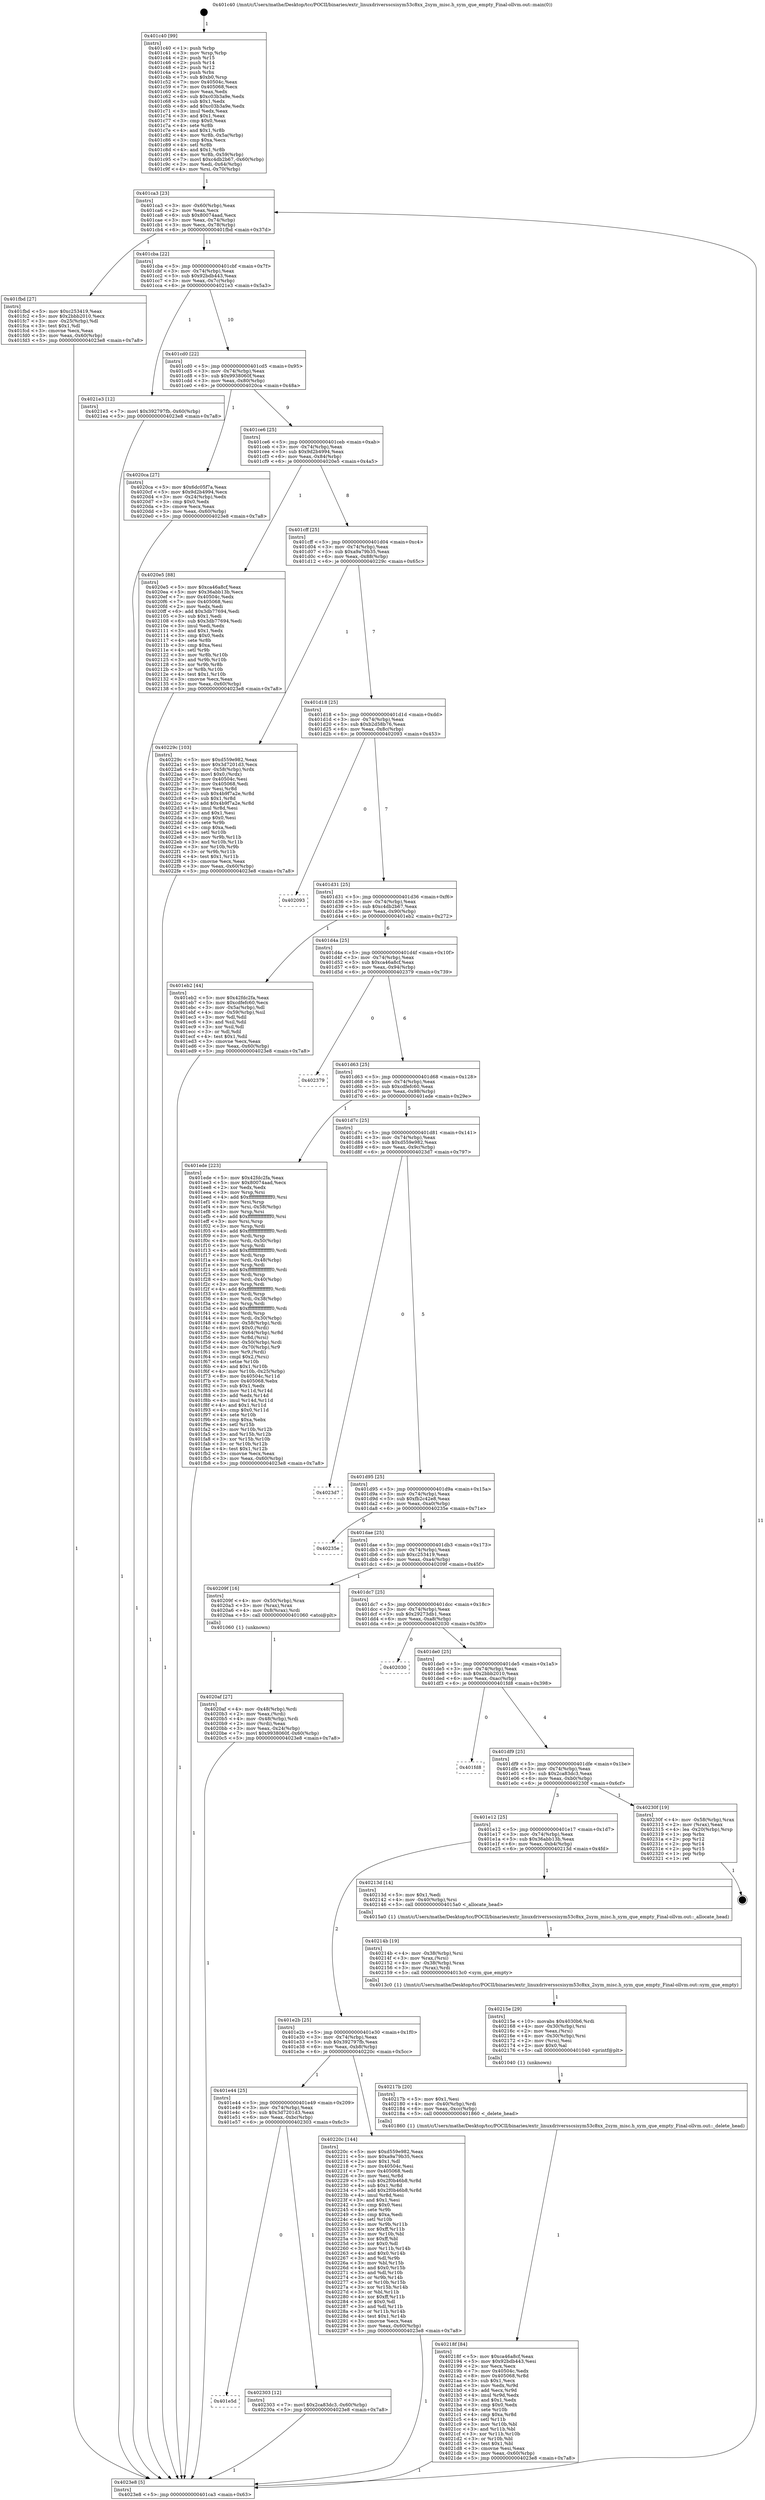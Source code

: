 digraph "0x401c40" {
  label = "0x401c40 (/mnt/c/Users/mathe/Desktop/tcc/POCII/binaries/extr_linuxdriversscsisym53c8xx_2sym_misc.h_sym_que_empty_Final-ollvm.out::main(0))"
  labelloc = "t"
  node[shape=record]

  Entry [label="",width=0.3,height=0.3,shape=circle,fillcolor=black,style=filled]
  "0x401ca3" [label="{
     0x401ca3 [23]\l
     | [instrs]\l
     &nbsp;&nbsp;0x401ca3 \<+3\>: mov -0x60(%rbp),%eax\l
     &nbsp;&nbsp;0x401ca6 \<+2\>: mov %eax,%ecx\l
     &nbsp;&nbsp;0x401ca8 \<+6\>: sub $0x80074aad,%ecx\l
     &nbsp;&nbsp;0x401cae \<+3\>: mov %eax,-0x74(%rbp)\l
     &nbsp;&nbsp;0x401cb1 \<+3\>: mov %ecx,-0x78(%rbp)\l
     &nbsp;&nbsp;0x401cb4 \<+6\>: je 0000000000401fbd \<main+0x37d\>\l
  }"]
  "0x401fbd" [label="{
     0x401fbd [27]\l
     | [instrs]\l
     &nbsp;&nbsp;0x401fbd \<+5\>: mov $0xc253419,%eax\l
     &nbsp;&nbsp;0x401fc2 \<+5\>: mov $0x2bbb2010,%ecx\l
     &nbsp;&nbsp;0x401fc7 \<+3\>: mov -0x25(%rbp),%dl\l
     &nbsp;&nbsp;0x401fca \<+3\>: test $0x1,%dl\l
     &nbsp;&nbsp;0x401fcd \<+3\>: cmovne %ecx,%eax\l
     &nbsp;&nbsp;0x401fd0 \<+3\>: mov %eax,-0x60(%rbp)\l
     &nbsp;&nbsp;0x401fd3 \<+5\>: jmp 00000000004023e8 \<main+0x7a8\>\l
  }"]
  "0x401cba" [label="{
     0x401cba [22]\l
     | [instrs]\l
     &nbsp;&nbsp;0x401cba \<+5\>: jmp 0000000000401cbf \<main+0x7f\>\l
     &nbsp;&nbsp;0x401cbf \<+3\>: mov -0x74(%rbp),%eax\l
     &nbsp;&nbsp;0x401cc2 \<+5\>: sub $0x92bdb443,%eax\l
     &nbsp;&nbsp;0x401cc7 \<+3\>: mov %eax,-0x7c(%rbp)\l
     &nbsp;&nbsp;0x401cca \<+6\>: je 00000000004021e3 \<main+0x5a3\>\l
  }"]
  Exit [label="",width=0.3,height=0.3,shape=circle,fillcolor=black,style=filled,peripheries=2]
  "0x4021e3" [label="{
     0x4021e3 [12]\l
     | [instrs]\l
     &nbsp;&nbsp;0x4021e3 \<+7\>: movl $0x392797fb,-0x60(%rbp)\l
     &nbsp;&nbsp;0x4021ea \<+5\>: jmp 00000000004023e8 \<main+0x7a8\>\l
  }"]
  "0x401cd0" [label="{
     0x401cd0 [22]\l
     | [instrs]\l
     &nbsp;&nbsp;0x401cd0 \<+5\>: jmp 0000000000401cd5 \<main+0x95\>\l
     &nbsp;&nbsp;0x401cd5 \<+3\>: mov -0x74(%rbp),%eax\l
     &nbsp;&nbsp;0x401cd8 \<+5\>: sub $0x9938060f,%eax\l
     &nbsp;&nbsp;0x401cdd \<+3\>: mov %eax,-0x80(%rbp)\l
     &nbsp;&nbsp;0x401ce0 \<+6\>: je 00000000004020ca \<main+0x48a\>\l
  }"]
  "0x401e5d" [label="{
     0x401e5d\l
  }", style=dashed]
  "0x4020ca" [label="{
     0x4020ca [27]\l
     | [instrs]\l
     &nbsp;&nbsp;0x4020ca \<+5\>: mov $0x6dc05f7a,%eax\l
     &nbsp;&nbsp;0x4020cf \<+5\>: mov $0x9d2b4994,%ecx\l
     &nbsp;&nbsp;0x4020d4 \<+3\>: mov -0x24(%rbp),%edx\l
     &nbsp;&nbsp;0x4020d7 \<+3\>: cmp $0x0,%edx\l
     &nbsp;&nbsp;0x4020da \<+3\>: cmove %ecx,%eax\l
     &nbsp;&nbsp;0x4020dd \<+3\>: mov %eax,-0x60(%rbp)\l
     &nbsp;&nbsp;0x4020e0 \<+5\>: jmp 00000000004023e8 \<main+0x7a8\>\l
  }"]
  "0x401ce6" [label="{
     0x401ce6 [25]\l
     | [instrs]\l
     &nbsp;&nbsp;0x401ce6 \<+5\>: jmp 0000000000401ceb \<main+0xab\>\l
     &nbsp;&nbsp;0x401ceb \<+3\>: mov -0x74(%rbp),%eax\l
     &nbsp;&nbsp;0x401cee \<+5\>: sub $0x9d2b4994,%eax\l
     &nbsp;&nbsp;0x401cf3 \<+6\>: mov %eax,-0x84(%rbp)\l
     &nbsp;&nbsp;0x401cf9 \<+6\>: je 00000000004020e5 \<main+0x4a5\>\l
  }"]
  "0x402303" [label="{
     0x402303 [12]\l
     | [instrs]\l
     &nbsp;&nbsp;0x402303 \<+7\>: movl $0x2ca83dc3,-0x60(%rbp)\l
     &nbsp;&nbsp;0x40230a \<+5\>: jmp 00000000004023e8 \<main+0x7a8\>\l
  }"]
  "0x4020e5" [label="{
     0x4020e5 [88]\l
     | [instrs]\l
     &nbsp;&nbsp;0x4020e5 \<+5\>: mov $0xca46a8cf,%eax\l
     &nbsp;&nbsp;0x4020ea \<+5\>: mov $0x36abb13b,%ecx\l
     &nbsp;&nbsp;0x4020ef \<+7\>: mov 0x40504c,%edx\l
     &nbsp;&nbsp;0x4020f6 \<+7\>: mov 0x405068,%esi\l
     &nbsp;&nbsp;0x4020fd \<+2\>: mov %edx,%edi\l
     &nbsp;&nbsp;0x4020ff \<+6\>: add $0x3db77694,%edi\l
     &nbsp;&nbsp;0x402105 \<+3\>: sub $0x1,%edi\l
     &nbsp;&nbsp;0x402108 \<+6\>: sub $0x3db77694,%edi\l
     &nbsp;&nbsp;0x40210e \<+3\>: imul %edi,%edx\l
     &nbsp;&nbsp;0x402111 \<+3\>: and $0x1,%edx\l
     &nbsp;&nbsp;0x402114 \<+3\>: cmp $0x0,%edx\l
     &nbsp;&nbsp;0x402117 \<+4\>: sete %r8b\l
     &nbsp;&nbsp;0x40211b \<+3\>: cmp $0xa,%esi\l
     &nbsp;&nbsp;0x40211e \<+4\>: setl %r9b\l
     &nbsp;&nbsp;0x402122 \<+3\>: mov %r8b,%r10b\l
     &nbsp;&nbsp;0x402125 \<+3\>: and %r9b,%r10b\l
     &nbsp;&nbsp;0x402128 \<+3\>: xor %r9b,%r8b\l
     &nbsp;&nbsp;0x40212b \<+3\>: or %r8b,%r10b\l
     &nbsp;&nbsp;0x40212e \<+4\>: test $0x1,%r10b\l
     &nbsp;&nbsp;0x402132 \<+3\>: cmovne %ecx,%eax\l
     &nbsp;&nbsp;0x402135 \<+3\>: mov %eax,-0x60(%rbp)\l
     &nbsp;&nbsp;0x402138 \<+5\>: jmp 00000000004023e8 \<main+0x7a8\>\l
  }"]
  "0x401cff" [label="{
     0x401cff [25]\l
     | [instrs]\l
     &nbsp;&nbsp;0x401cff \<+5\>: jmp 0000000000401d04 \<main+0xc4\>\l
     &nbsp;&nbsp;0x401d04 \<+3\>: mov -0x74(%rbp),%eax\l
     &nbsp;&nbsp;0x401d07 \<+5\>: sub $0xa9a79b35,%eax\l
     &nbsp;&nbsp;0x401d0c \<+6\>: mov %eax,-0x88(%rbp)\l
     &nbsp;&nbsp;0x401d12 \<+6\>: je 000000000040229c \<main+0x65c\>\l
  }"]
  "0x401e44" [label="{
     0x401e44 [25]\l
     | [instrs]\l
     &nbsp;&nbsp;0x401e44 \<+5\>: jmp 0000000000401e49 \<main+0x209\>\l
     &nbsp;&nbsp;0x401e49 \<+3\>: mov -0x74(%rbp),%eax\l
     &nbsp;&nbsp;0x401e4c \<+5\>: sub $0x3d7201d3,%eax\l
     &nbsp;&nbsp;0x401e51 \<+6\>: mov %eax,-0xbc(%rbp)\l
     &nbsp;&nbsp;0x401e57 \<+6\>: je 0000000000402303 \<main+0x6c3\>\l
  }"]
  "0x40229c" [label="{
     0x40229c [103]\l
     | [instrs]\l
     &nbsp;&nbsp;0x40229c \<+5\>: mov $0xd559e982,%eax\l
     &nbsp;&nbsp;0x4022a1 \<+5\>: mov $0x3d7201d3,%ecx\l
     &nbsp;&nbsp;0x4022a6 \<+4\>: mov -0x58(%rbp),%rdx\l
     &nbsp;&nbsp;0x4022aa \<+6\>: movl $0x0,(%rdx)\l
     &nbsp;&nbsp;0x4022b0 \<+7\>: mov 0x40504c,%esi\l
     &nbsp;&nbsp;0x4022b7 \<+7\>: mov 0x405068,%edi\l
     &nbsp;&nbsp;0x4022be \<+3\>: mov %esi,%r8d\l
     &nbsp;&nbsp;0x4022c1 \<+7\>: sub $0x4b9f7a2e,%r8d\l
     &nbsp;&nbsp;0x4022c8 \<+4\>: sub $0x1,%r8d\l
     &nbsp;&nbsp;0x4022cc \<+7\>: add $0x4b9f7a2e,%r8d\l
     &nbsp;&nbsp;0x4022d3 \<+4\>: imul %r8d,%esi\l
     &nbsp;&nbsp;0x4022d7 \<+3\>: and $0x1,%esi\l
     &nbsp;&nbsp;0x4022da \<+3\>: cmp $0x0,%esi\l
     &nbsp;&nbsp;0x4022dd \<+4\>: sete %r9b\l
     &nbsp;&nbsp;0x4022e1 \<+3\>: cmp $0xa,%edi\l
     &nbsp;&nbsp;0x4022e4 \<+4\>: setl %r10b\l
     &nbsp;&nbsp;0x4022e8 \<+3\>: mov %r9b,%r11b\l
     &nbsp;&nbsp;0x4022eb \<+3\>: and %r10b,%r11b\l
     &nbsp;&nbsp;0x4022ee \<+3\>: xor %r10b,%r9b\l
     &nbsp;&nbsp;0x4022f1 \<+3\>: or %r9b,%r11b\l
     &nbsp;&nbsp;0x4022f4 \<+4\>: test $0x1,%r11b\l
     &nbsp;&nbsp;0x4022f8 \<+3\>: cmovne %ecx,%eax\l
     &nbsp;&nbsp;0x4022fb \<+3\>: mov %eax,-0x60(%rbp)\l
     &nbsp;&nbsp;0x4022fe \<+5\>: jmp 00000000004023e8 \<main+0x7a8\>\l
  }"]
  "0x401d18" [label="{
     0x401d18 [25]\l
     | [instrs]\l
     &nbsp;&nbsp;0x401d18 \<+5\>: jmp 0000000000401d1d \<main+0xdd\>\l
     &nbsp;&nbsp;0x401d1d \<+3\>: mov -0x74(%rbp),%eax\l
     &nbsp;&nbsp;0x401d20 \<+5\>: sub $0xb2d58b76,%eax\l
     &nbsp;&nbsp;0x401d25 \<+6\>: mov %eax,-0x8c(%rbp)\l
     &nbsp;&nbsp;0x401d2b \<+6\>: je 0000000000402093 \<main+0x453\>\l
  }"]
  "0x40220c" [label="{
     0x40220c [144]\l
     | [instrs]\l
     &nbsp;&nbsp;0x40220c \<+5\>: mov $0xd559e982,%eax\l
     &nbsp;&nbsp;0x402211 \<+5\>: mov $0xa9a79b35,%ecx\l
     &nbsp;&nbsp;0x402216 \<+2\>: mov $0x1,%dl\l
     &nbsp;&nbsp;0x402218 \<+7\>: mov 0x40504c,%esi\l
     &nbsp;&nbsp;0x40221f \<+7\>: mov 0x405068,%edi\l
     &nbsp;&nbsp;0x402226 \<+3\>: mov %esi,%r8d\l
     &nbsp;&nbsp;0x402229 \<+7\>: sub $0x2f0b46b8,%r8d\l
     &nbsp;&nbsp;0x402230 \<+4\>: sub $0x1,%r8d\l
     &nbsp;&nbsp;0x402234 \<+7\>: add $0x2f0b46b8,%r8d\l
     &nbsp;&nbsp;0x40223b \<+4\>: imul %r8d,%esi\l
     &nbsp;&nbsp;0x40223f \<+3\>: and $0x1,%esi\l
     &nbsp;&nbsp;0x402242 \<+3\>: cmp $0x0,%esi\l
     &nbsp;&nbsp;0x402245 \<+4\>: sete %r9b\l
     &nbsp;&nbsp;0x402249 \<+3\>: cmp $0xa,%edi\l
     &nbsp;&nbsp;0x40224c \<+4\>: setl %r10b\l
     &nbsp;&nbsp;0x402250 \<+3\>: mov %r9b,%r11b\l
     &nbsp;&nbsp;0x402253 \<+4\>: xor $0xff,%r11b\l
     &nbsp;&nbsp;0x402257 \<+3\>: mov %r10b,%bl\l
     &nbsp;&nbsp;0x40225a \<+3\>: xor $0xff,%bl\l
     &nbsp;&nbsp;0x40225d \<+3\>: xor $0x0,%dl\l
     &nbsp;&nbsp;0x402260 \<+3\>: mov %r11b,%r14b\l
     &nbsp;&nbsp;0x402263 \<+4\>: and $0x0,%r14b\l
     &nbsp;&nbsp;0x402267 \<+3\>: and %dl,%r9b\l
     &nbsp;&nbsp;0x40226a \<+3\>: mov %bl,%r15b\l
     &nbsp;&nbsp;0x40226d \<+4\>: and $0x0,%r15b\l
     &nbsp;&nbsp;0x402271 \<+3\>: and %dl,%r10b\l
     &nbsp;&nbsp;0x402274 \<+3\>: or %r9b,%r14b\l
     &nbsp;&nbsp;0x402277 \<+3\>: or %r10b,%r15b\l
     &nbsp;&nbsp;0x40227a \<+3\>: xor %r15b,%r14b\l
     &nbsp;&nbsp;0x40227d \<+3\>: or %bl,%r11b\l
     &nbsp;&nbsp;0x402280 \<+4\>: xor $0xff,%r11b\l
     &nbsp;&nbsp;0x402284 \<+3\>: or $0x0,%dl\l
     &nbsp;&nbsp;0x402287 \<+3\>: and %dl,%r11b\l
     &nbsp;&nbsp;0x40228a \<+3\>: or %r11b,%r14b\l
     &nbsp;&nbsp;0x40228d \<+4\>: test $0x1,%r14b\l
     &nbsp;&nbsp;0x402291 \<+3\>: cmovne %ecx,%eax\l
     &nbsp;&nbsp;0x402294 \<+3\>: mov %eax,-0x60(%rbp)\l
     &nbsp;&nbsp;0x402297 \<+5\>: jmp 00000000004023e8 \<main+0x7a8\>\l
  }"]
  "0x402093" [label="{
     0x402093\l
  }", style=dashed]
  "0x401d31" [label="{
     0x401d31 [25]\l
     | [instrs]\l
     &nbsp;&nbsp;0x401d31 \<+5\>: jmp 0000000000401d36 \<main+0xf6\>\l
     &nbsp;&nbsp;0x401d36 \<+3\>: mov -0x74(%rbp),%eax\l
     &nbsp;&nbsp;0x401d39 \<+5\>: sub $0xc4db2b67,%eax\l
     &nbsp;&nbsp;0x401d3e \<+6\>: mov %eax,-0x90(%rbp)\l
     &nbsp;&nbsp;0x401d44 \<+6\>: je 0000000000401eb2 \<main+0x272\>\l
  }"]
  "0x40218f" [label="{
     0x40218f [84]\l
     | [instrs]\l
     &nbsp;&nbsp;0x40218f \<+5\>: mov $0xca46a8cf,%eax\l
     &nbsp;&nbsp;0x402194 \<+5\>: mov $0x92bdb443,%esi\l
     &nbsp;&nbsp;0x402199 \<+2\>: xor %ecx,%ecx\l
     &nbsp;&nbsp;0x40219b \<+7\>: mov 0x40504c,%edx\l
     &nbsp;&nbsp;0x4021a2 \<+8\>: mov 0x405068,%r8d\l
     &nbsp;&nbsp;0x4021aa \<+3\>: sub $0x1,%ecx\l
     &nbsp;&nbsp;0x4021ad \<+3\>: mov %edx,%r9d\l
     &nbsp;&nbsp;0x4021b0 \<+3\>: add %ecx,%r9d\l
     &nbsp;&nbsp;0x4021b3 \<+4\>: imul %r9d,%edx\l
     &nbsp;&nbsp;0x4021b7 \<+3\>: and $0x1,%edx\l
     &nbsp;&nbsp;0x4021ba \<+3\>: cmp $0x0,%edx\l
     &nbsp;&nbsp;0x4021bd \<+4\>: sete %r10b\l
     &nbsp;&nbsp;0x4021c1 \<+4\>: cmp $0xa,%r8d\l
     &nbsp;&nbsp;0x4021c5 \<+4\>: setl %r11b\l
     &nbsp;&nbsp;0x4021c9 \<+3\>: mov %r10b,%bl\l
     &nbsp;&nbsp;0x4021cc \<+3\>: and %r11b,%bl\l
     &nbsp;&nbsp;0x4021cf \<+3\>: xor %r11b,%r10b\l
     &nbsp;&nbsp;0x4021d2 \<+3\>: or %r10b,%bl\l
     &nbsp;&nbsp;0x4021d5 \<+3\>: test $0x1,%bl\l
     &nbsp;&nbsp;0x4021d8 \<+3\>: cmovne %esi,%eax\l
     &nbsp;&nbsp;0x4021db \<+3\>: mov %eax,-0x60(%rbp)\l
     &nbsp;&nbsp;0x4021de \<+5\>: jmp 00000000004023e8 \<main+0x7a8\>\l
  }"]
  "0x401eb2" [label="{
     0x401eb2 [44]\l
     | [instrs]\l
     &nbsp;&nbsp;0x401eb2 \<+5\>: mov $0x42fdc2fa,%eax\l
     &nbsp;&nbsp;0x401eb7 \<+5\>: mov $0xcdfefc60,%ecx\l
     &nbsp;&nbsp;0x401ebc \<+3\>: mov -0x5a(%rbp),%dl\l
     &nbsp;&nbsp;0x401ebf \<+4\>: mov -0x59(%rbp),%sil\l
     &nbsp;&nbsp;0x401ec3 \<+3\>: mov %dl,%dil\l
     &nbsp;&nbsp;0x401ec6 \<+3\>: and %sil,%dil\l
     &nbsp;&nbsp;0x401ec9 \<+3\>: xor %sil,%dl\l
     &nbsp;&nbsp;0x401ecc \<+3\>: or %dl,%dil\l
     &nbsp;&nbsp;0x401ecf \<+4\>: test $0x1,%dil\l
     &nbsp;&nbsp;0x401ed3 \<+3\>: cmovne %ecx,%eax\l
     &nbsp;&nbsp;0x401ed6 \<+3\>: mov %eax,-0x60(%rbp)\l
     &nbsp;&nbsp;0x401ed9 \<+5\>: jmp 00000000004023e8 \<main+0x7a8\>\l
  }"]
  "0x401d4a" [label="{
     0x401d4a [25]\l
     | [instrs]\l
     &nbsp;&nbsp;0x401d4a \<+5\>: jmp 0000000000401d4f \<main+0x10f\>\l
     &nbsp;&nbsp;0x401d4f \<+3\>: mov -0x74(%rbp),%eax\l
     &nbsp;&nbsp;0x401d52 \<+5\>: sub $0xca46a8cf,%eax\l
     &nbsp;&nbsp;0x401d57 \<+6\>: mov %eax,-0x94(%rbp)\l
     &nbsp;&nbsp;0x401d5d \<+6\>: je 0000000000402379 \<main+0x739\>\l
  }"]
  "0x4023e8" [label="{
     0x4023e8 [5]\l
     | [instrs]\l
     &nbsp;&nbsp;0x4023e8 \<+5\>: jmp 0000000000401ca3 \<main+0x63\>\l
  }"]
  "0x401c40" [label="{
     0x401c40 [99]\l
     | [instrs]\l
     &nbsp;&nbsp;0x401c40 \<+1\>: push %rbp\l
     &nbsp;&nbsp;0x401c41 \<+3\>: mov %rsp,%rbp\l
     &nbsp;&nbsp;0x401c44 \<+2\>: push %r15\l
     &nbsp;&nbsp;0x401c46 \<+2\>: push %r14\l
     &nbsp;&nbsp;0x401c48 \<+2\>: push %r12\l
     &nbsp;&nbsp;0x401c4a \<+1\>: push %rbx\l
     &nbsp;&nbsp;0x401c4b \<+7\>: sub $0xb0,%rsp\l
     &nbsp;&nbsp;0x401c52 \<+7\>: mov 0x40504c,%eax\l
     &nbsp;&nbsp;0x401c59 \<+7\>: mov 0x405068,%ecx\l
     &nbsp;&nbsp;0x401c60 \<+2\>: mov %eax,%edx\l
     &nbsp;&nbsp;0x401c62 \<+6\>: sub $0xc03b3a9e,%edx\l
     &nbsp;&nbsp;0x401c68 \<+3\>: sub $0x1,%edx\l
     &nbsp;&nbsp;0x401c6b \<+6\>: add $0xc03b3a9e,%edx\l
     &nbsp;&nbsp;0x401c71 \<+3\>: imul %edx,%eax\l
     &nbsp;&nbsp;0x401c74 \<+3\>: and $0x1,%eax\l
     &nbsp;&nbsp;0x401c77 \<+3\>: cmp $0x0,%eax\l
     &nbsp;&nbsp;0x401c7a \<+4\>: sete %r8b\l
     &nbsp;&nbsp;0x401c7e \<+4\>: and $0x1,%r8b\l
     &nbsp;&nbsp;0x401c82 \<+4\>: mov %r8b,-0x5a(%rbp)\l
     &nbsp;&nbsp;0x401c86 \<+3\>: cmp $0xa,%ecx\l
     &nbsp;&nbsp;0x401c89 \<+4\>: setl %r8b\l
     &nbsp;&nbsp;0x401c8d \<+4\>: and $0x1,%r8b\l
     &nbsp;&nbsp;0x401c91 \<+4\>: mov %r8b,-0x59(%rbp)\l
     &nbsp;&nbsp;0x401c95 \<+7\>: movl $0xc4db2b67,-0x60(%rbp)\l
     &nbsp;&nbsp;0x401c9c \<+3\>: mov %edi,-0x64(%rbp)\l
     &nbsp;&nbsp;0x401c9f \<+4\>: mov %rsi,-0x70(%rbp)\l
  }"]
  "0x40217b" [label="{
     0x40217b [20]\l
     | [instrs]\l
     &nbsp;&nbsp;0x40217b \<+5\>: mov $0x1,%esi\l
     &nbsp;&nbsp;0x402180 \<+4\>: mov -0x40(%rbp),%rdi\l
     &nbsp;&nbsp;0x402184 \<+6\>: mov %eax,-0xcc(%rbp)\l
     &nbsp;&nbsp;0x40218a \<+5\>: call 0000000000401860 \<_delete_head\>\l
     | [calls]\l
     &nbsp;&nbsp;0x401860 \{1\} (/mnt/c/Users/mathe/Desktop/tcc/POCII/binaries/extr_linuxdriversscsisym53c8xx_2sym_misc.h_sym_que_empty_Final-ollvm.out::_delete_head)\l
  }"]
  "0x402379" [label="{
     0x402379\l
  }", style=dashed]
  "0x401d63" [label="{
     0x401d63 [25]\l
     | [instrs]\l
     &nbsp;&nbsp;0x401d63 \<+5\>: jmp 0000000000401d68 \<main+0x128\>\l
     &nbsp;&nbsp;0x401d68 \<+3\>: mov -0x74(%rbp),%eax\l
     &nbsp;&nbsp;0x401d6b \<+5\>: sub $0xcdfefc60,%eax\l
     &nbsp;&nbsp;0x401d70 \<+6\>: mov %eax,-0x98(%rbp)\l
     &nbsp;&nbsp;0x401d76 \<+6\>: je 0000000000401ede \<main+0x29e\>\l
  }"]
  "0x40215e" [label="{
     0x40215e [29]\l
     | [instrs]\l
     &nbsp;&nbsp;0x40215e \<+10\>: movabs $0x4030b6,%rdi\l
     &nbsp;&nbsp;0x402168 \<+4\>: mov -0x30(%rbp),%rsi\l
     &nbsp;&nbsp;0x40216c \<+2\>: mov %eax,(%rsi)\l
     &nbsp;&nbsp;0x40216e \<+4\>: mov -0x30(%rbp),%rsi\l
     &nbsp;&nbsp;0x402172 \<+2\>: mov (%rsi),%esi\l
     &nbsp;&nbsp;0x402174 \<+2\>: mov $0x0,%al\l
     &nbsp;&nbsp;0x402176 \<+5\>: call 0000000000401040 \<printf@plt\>\l
     | [calls]\l
     &nbsp;&nbsp;0x401040 \{1\} (unknown)\l
  }"]
  "0x401ede" [label="{
     0x401ede [223]\l
     | [instrs]\l
     &nbsp;&nbsp;0x401ede \<+5\>: mov $0x42fdc2fa,%eax\l
     &nbsp;&nbsp;0x401ee3 \<+5\>: mov $0x80074aad,%ecx\l
     &nbsp;&nbsp;0x401ee8 \<+2\>: xor %edx,%edx\l
     &nbsp;&nbsp;0x401eea \<+3\>: mov %rsp,%rsi\l
     &nbsp;&nbsp;0x401eed \<+4\>: add $0xfffffffffffffff0,%rsi\l
     &nbsp;&nbsp;0x401ef1 \<+3\>: mov %rsi,%rsp\l
     &nbsp;&nbsp;0x401ef4 \<+4\>: mov %rsi,-0x58(%rbp)\l
     &nbsp;&nbsp;0x401ef8 \<+3\>: mov %rsp,%rsi\l
     &nbsp;&nbsp;0x401efb \<+4\>: add $0xfffffffffffffff0,%rsi\l
     &nbsp;&nbsp;0x401eff \<+3\>: mov %rsi,%rsp\l
     &nbsp;&nbsp;0x401f02 \<+3\>: mov %rsp,%rdi\l
     &nbsp;&nbsp;0x401f05 \<+4\>: add $0xfffffffffffffff0,%rdi\l
     &nbsp;&nbsp;0x401f09 \<+3\>: mov %rdi,%rsp\l
     &nbsp;&nbsp;0x401f0c \<+4\>: mov %rdi,-0x50(%rbp)\l
     &nbsp;&nbsp;0x401f10 \<+3\>: mov %rsp,%rdi\l
     &nbsp;&nbsp;0x401f13 \<+4\>: add $0xfffffffffffffff0,%rdi\l
     &nbsp;&nbsp;0x401f17 \<+3\>: mov %rdi,%rsp\l
     &nbsp;&nbsp;0x401f1a \<+4\>: mov %rdi,-0x48(%rbp)\l
     &nbsp;&nbsp;0x401f1e \<+3\>: mov %rsp,%rdi\l
     &nbsp;&nbsp;0x401f21 \<+4\>: add $0xfffffffffffffff0,%rdi\l
     &nbsp;&nbsp;0x401f25 \<+3\>: mov %rdi,%rsp\l
     &nbsp;&nbsp;0x401f28 \<+4\>: mov %rdi,-0x40(%rbp)\l
     &nbsp;&nbsp;0x401f2c \<+3\>: mov %rsp,%rdi\l
     &nbsp;&nbsp;0x401f2f \<+4\>: add $0xfffffffffffffff0,%rdi\l
     &nbsp;&nbsp;0x401f33 \<+3\>: mov %rdi,%rsp\l
     &nbsp;&nbsp;0x401f36 \<+4\>: mov %rdi,-0x38(%rbp)\l
     &nbsp;&nbsp;0x401f3a \<+3\>: mov %rsp,%rdi\l
     &nbsp;&nbsp;0x401f3d \<+4\>: add $0xfffffffffffffff0,%rdi\l
     &nbsp;&nbsp;0x401f41 \<+3\>: mov %rdi,%rsp\l
     &nbsp;&nbsp;0x401f44 \<+4\>: mov %rdi,-0x30(%rbp)\l
     &nbsp;&nbsp;0x401f48 \<+4\>: mov -0x58(%rbp),%rdi\l
     &nbsp;&nbsp;0x401f4c \<+6\>: movl $0x0,(%rdi)\l
     &nbsp;&nbsp;0x401f52 \<+4\>: mov -0x64(%rbp),%r8d\l
     &nbsp;&nbsp;0x401f56 \<+3\>: mov %r8d,(%rsi)\l
     &nbsp;&nbsp;0x401f59 \<+4\>: mov -0x50(%rbp),%rdi\l
     &nbsp;&nbsp;0x401f5d \<+4\>: mov -0x70(%rbp),%r9\l
     &nbsp;&nbsp;0x401f61 \<+3\>: mov %r9,(%rdi)\l
     &nbsp;&nbsp;0x401f64 \<+3\>: cmpl $0x2,(%rsi)\l
     &nbsp;&nbsp;0x401f67 \<+4\>: setne %r10b\l
     &nbsp;&nbsp;0x401f6b \<+4\>: and $0x1,%r10b\l
     &nbsp;&nbsp;0x401f6f \<+4\>: mov %r10b,-0x25(%rbp)\l
     &nbsp;&nbsp;0x401f73 \<+8\>: mov 0x40504c,%r11d\l
     &nbsp;&nbsp;0x401f7b \<+7\>: mov 0x405068,%ebx\l
     &nbsp;&nbsp;0x401f82 \<+3\>: sub $0x1,%edx\l
     &nbsp;&nbsp;0x401f85 \<+3\>: mov %r11d,%r14d\l
     &nbsp;&nbsp;0x401f88 \<+3\>: add %edx,%r14d\l
     &nbsp;&nbsp;0x401f8b \<+4\>: imul %r14d,%r11d\l
     &nbsp;&nbsp;0x401f8f \<+4\>: and $0x1,%r11d\l
     &nbsp;&nbsp;0x401f93 \<+4\>: cmp $0x0,%r11d\l
     &nbsp;&nbsp;0x401f97 \<+4\>: sete %r10b\l
     &nbsp;&nbsp;0x401f9b \<+3\>: cmp $0xa,%ebx\l
     &nbsp;&nbsp;0x401f9e \<+4\>: setl %r15b\l
     &nbsp;&nbsp;0x401fa2 \<+3\>: mov %r10b,%r12b\l
     &nbsp;&nbsp;0x401fa5 \<+3\>: and %r15b,%r12b\l
     &nbsp;&nbsp;0x401fa8 \<+3\>: xor %r15b,%r10b\l
     &nbsp;&nbsp;0x401fab \<+3\>: or %r10b,%r12b\l
     &nbsp;&nbsp;0x401fae \<+4\>: test $0x1,%r12b\l
     &nbsp;&nbsp;0x401fb2 \<+3\>: cmovne %ecx,%eax\l
     &nbsp;&nbsp;0x401fb5 \<+3\>: mov %eax,-0x60(%rbp)\l
     &nbsp;&nbsp;0x401fb8 \<+5\>: jmp 00000000004023e8 \<main+0x7a8\>\l
  }"]
  "0x401d7c" [label="{
     0x401d7c [25]\l
     | [instrs]\l
     &nbsp;&nbsp;0x401d7c \<+5\>: jmp 0000000000401d81 \<main+0x141\>\l
     &nbsp;&nbsp;0x401d81 \<+3\>: mov -0x74(%rbp),%eax\l
     &nbsp;&nbsp;0x401d84 \<+5\>: sub $0xd559e982,%eax\l
     &nbsp;&nbsp;0x401d89 \<+6\>: mov %eax,-0x9c(%rbp)\l
     &nbsp;&nbsp;0x401d8f \<+6\>: je 00000000004023d7 \<main+0x797\>\l
  }"]
  "0x40214b" [label="{
     0x40214b [19]\l
     | [instrs]\l
     &nbsp;&nbsp;0x40214b \<+4\>: mov -0x38(%rbp),%rsi\l
     &nbsp;&nbsp;0x40214f \<+3\>: mov %rax,(%rsi)\l
     &nbsp;&nbsp;0x402152 \<+4\>: mov -0x38(%rbp),%rax\l
     &nbsp;&nbsp;0x402156 \<+3\>: mov (%rax),%rdi\l
     &nbsp;&nbsp;0x402159 \<+5\>: call 00000000004013c0 \<sym_que_empty\>\l
     | [calls]\l
     &nbsp;&nbsp;0x4013c0 \{1\} (/mnt/c/Users/mathe/Desktop/tcc/POCII/binaries/extr_linuxdriversscsisym53c8xx_2sym_misc.h_sym_que_empty_Final-ollvm.out::sym_que_empty)\l
  }"]
  "0x4023d7" [label="{
     0x4023d7\l
  }", style=dashed]
  "0x401d95" [label="{
     0x401d95 [25]\l
     | [instrs]\l
     &nbsp;&nbsp;0x401d95 \<+5\>: jmp 0000000000401d9a \<main+0x15a\>\l
     &nbsp;&nbsp;0x401d9a \<+3\>: mov -0x74(%rbp),%eax\l
     &nbsp;&nbsp;0x401d9d \<+5\>: sub $0xfb2c42e8,%eax\l
     &nbsp;&nbsp;0x401da2 \<+6\>: mov %eax,-0xa0(%rbp)\l
     &nbsp;&nbsp;0x401da8 \<+6\>: je 000000000040235e \<main+0x71e\>\l
  }"]
  "0x401e2b" [label="{
     0x401e2b [25]\l
     | [instrs]\l
     &nbsp;&nbsp;0x401e2b \<+5\>: jmp 0000000000401e30 \<main+0x1f0\>\l
     &nbsp;&nbsp;0x401e30 \<+3\>: mov -0x74(%rbp),%eax\l
     &nbsp;&nbsp;0x401e33 \<+5\>: sub $0x392797fb,%eax\l
     &nbsp;&nbsp;0x401e38 \<+6\>: mov %eax,-0xb8(%rbp)\l
     &nbsp;&nbsp;0x401e3e \<+6\>: je 000000000040220c \<main+0x5cc\>\l
  }"]
  "0x40235e" [label="{
     0x40235e\l
  }", style=dashed]
  "0x401dae" [label="{
     0x401dae [25]\l
     | [instrs]\l
     &nbsp;&nbsp;0x401dae \<+5\>: jmp 0000000000401db3 \<main+0x173\>\l
     &nbsp;&nbsp;0x401db3 \<+3\>: mov -0x74(%rbp),%eax\l
     &nbsp;&nbsp;0x401db6 \<+5\>: sub $0xc253419,%eax\l
     &nbsp;&nbsp;0x401dbb \<+6\>: mov %eax,-0xa4(%rbp)\l
     &nbsp;&nbsp;0x401dc1 \<+6\>: je 000000000040209f \<main+0x45f\>\l
  }"]
  "0x40213d" [label="{
     0x40213d [14]\l
     | [instrs]\l
     &nbsp;&nbsp;0x40213d \<+5\>: mov $0x1,%edi\l
     &nbsp;&nbsp;0x402142 \<+4\>: mov -0x40(%rbp),%rsi\l
     &nbsp;&nbsp;0x402146 \<+5\>: call 00000000004015a0 \<_allocate_head\>\l
     | [calls]\l
     &nbsp;&nbsp;0x4015a0 \{1\} (/mnt/c/Users/mathe/Desktop/tcc/POCII/binaries/extr_linuxdriversscsisym53c8xx_2sym_misc.h_sym_que_empty_Final-ollvm.out::_allocate_head)\l
  }"]
  "0x40209f" [label="{
     0x40209f [16]\l
     | [instrs]\l
     &nbsp;&nbsp;0x40209f \<+4\>: mov -0x50(%rbp),%rax\l
     &nbsp;&nbsp;0x4020a3 \<+3\>: mov (%rax),%rax\l
     &nbsp;&nbsp;0x4020a6 \<+4\>: mov 0x8(%rax),%rdi\l
     &nbsp;&nbsp;0x4020aa \<+5\>: call 0000000000401060 \<atoi@plt\>\l
     | [calls]\l
     &nbsp;&nbsp;0x401060 \{1\} (unknown)\l
  }"]
  "0x401dc7" [label="{
     0x401dc7 [25]\l
     | [instrs]\l
     &nbsp;&nbsp;0x401dc7 \<+5\>: jmp 0000000000401dcc \<main+0x18c\>\l
     &nbsp;&nbsp;0x401dcc \<+3\>: mov -0x74(%rbp),%eax\l
     &nbsp;&nbsp;0x401dcf \<+5\>: sub $0x29273db1,%eax\l
     &nbsp;&nbsp;0x401dd4 \<+6\>: mov %eax,-0xa8(%rbp)\l
     &nbsp;&nbsp;0x401dda \<+6\>: je 0000000000402030 \<main+0x3f0\>\l
  }"]
  "0x4020af" [label="{
     0x4020af [27]\l
     | [instrs]\l
     &nbsp;&nbsp;0x4020af \<+4\>: mov -0x48(%rbp),%rdi\l
     &nbsp;&nbsp;0x4020b3 \<+2\>: mov %eax,(%rdi)\l
     &nbsp;&nbsp;0x4020b5 \<+4\>: mov -0x48(%rbp),%rdi\l
     &nbsp;&nbsp;0x4020b9 \<+2\>: mov (%rdi),%eax\l
     &nbsp;&nbsp;0x4020bb \<+3\>: mov %eax,-0x24(%rbp)\l
     &nbsp;&nbsp;0x4020be \<+7\>: movl $0x9938060f,-0x60(%rbp)\l
     &nbsp;&nbsp;0x4020c5 \<+5\>: jmp 00000000004023e8 \<main+0x7a8\>\l
  }"]
  "0x401e12" [label="{
     0x401e12 [25]\l
     | [instrs]\l
     &nbsp;&nbsp;0x401e12 \<+5\>: jmp 0000000000401e17 \<main+0x1d7\>\l
     &nbsp;&nbsp;0x401e17 \<+3\>: mov -0x74(%rbp),%eax\l
     &nbsp;&nbsp;0x401e1a \<+5\>: sub $0x36abb13b,%eax\l
     &nbsp;&nbsp;0x401e1f \<+6\>: mov %eax,-0xb4(%rbp)\l
     &nbsp;&nbsp;0x401e25 \<+6\>: je 000000000040213d \<main+0x4fd\>\l
  }"]
  "0x402030" [label="{
     0x402030\l
  }", style=dashed]
  "0x401de0" [label="{
     0x401de0 [25]\l
     | [instrs]\l
     &nbsp;&nbsp;0x401de0 \<+5\>: jmp 0000000000401de5 \<main+0x1a5\>\l
     &nbsp;&nbsp;0x401de5 \<+3\>: mov -0x74(%rbp),%eax\l
     &nbsp;&nbsp;0x401de8 \<+5\>: sub $0x2bbb2010,%eax\l
     &nbsp;&nbsp;0x401ded \<+6\>: mov %eax,-0xac(%rbp)\l
     &nbsp;&nbsp;0x401df3 \<+6\>: je 0000000000401fd8 \<main+0x398\>\l
  }"]
  "0x40230f" [label="{
     0x40230f [19]\l
     | [instrs]\l
     &nbsp;&nbsp;0x40230f \<+4\>: mov -0x58(%rbp),%rax\l
     &nbsp;&nbsp;0x402313 \<+2\>: mov (%rax),%eax\l
     &nbsp;&nbsp;0x402315 \<+4\>: lea -0x20(%rbp),%rsp\l
     &nbsp;&nbsp;0x402319 \<+1\>: pop %rbx\l
     &nbsp;&nbsp;0x40231a \<+2\>: pop %r12\l
     &nbsp;&nbsp;0x40231c \<+2\>: pop %r14\l
     &nbsp;&nbsp;0x40231e \<+2\>: pop %r15\l
     &nbsp;&nbsp;0x402320 \<+1\>: pop %rbp\l
     &nbsp;&nbsp;0x402321 \<+1\>: ret\l
  }"]
  "0x401fd8" [label="{
     0x401fd8\l
  }", style=dashed]
  "0x401df9" [label="{
     0x401df9 [25]\l
     | [instrs]\l
     &nbsp;&nbsp;0x401df9 \<+5\>: jmp 0000000000401dfe \<main+0x1be\>\l
     &nbsp;&nbsp;0x401dfe \<+3\>: mov -0x74(%rbp),%eax\l
     &nbsp;&nbsp;0x401e01 \<+5\>: sub $0x2ca83dc3,%eax\l
     &nbsp;&nbsp;0x401e06 \<+6\>: mov %eax,-0xb0(%rbp)\l
     &nbsp;&nbsp;0x401e0c \<+6\>: je 000000000040230f \<main+0x6cf\>\l
  }"]
  Entry -> "0x401c40" [label=" 1"]
  "0x401ca3" -> "0x401fbd" [label=" 1"]
  "0x401ca3" -> "0x401cba" [label=" 11"]
  "0x40230f" -> Exit [label=" 1"]
  "0x401cba" -> "0x4021e3" [label=" 1"]
  "0x401cba" -> "0x401cd0" [label=" 10"]
  "0x402303" -> "0x4023e8" [label=" 1"]
  "0x401cd0" -> "0x4020ca" [label=" 1"]
  "0x401cd0" -> "0x401ce6" [label=" 9"]
  "0x401e44" -> "0x401e5d" [label=" 0"]
  "0x401ce6" -> "0x4020e5" [label=" 1"]
  "0x401ce6" -> "0x401cff" [label=" 8"]
  "0x401e44" -> "0x402303" [label=" 1"]
  "0x401cff" -> "0x40229c" [label=" 1"]
  "0x401cff" -> "0x401d18" [label=" 7"]
  "0x40229c" -> "0x4023e8" [label=" 1"]
  "0x401d18" -> "0x402093" [label=" 0"]
  "0x401d18" -> "0x401d31" [label=" 7"]
  "0x40220c" -> "0x4023e8" [label=" 1"]
  "0x401d31" -> "0x401eb2" [label=" 1"]
  "0x401d31" -> "0x401d4a" [label=" 6"]
  "0x401eb2" -> "0x4023e8" [label=" 1"]
  "0x401c40" -> "0x401ca3" [label=" 1"]
  "0x4023e8" -> "0x401ca3" [label=" 11"]
  "0x401e2b" -> "0x40220c" [label=" 1"]
  "0x401d4a" -> "0x402379" [label=" 0"]
  "0x401d4a" -> "0x401d63" [label=" 6"]
  "0x401e2b" -> "0x401e44" [label=" 1"]
  "0x401d63" -> "0x401ede" [label=" 1"]
  "0x401d63" -> "0x401d7c" [label=" 5"]
  "0x401ede" -> "0x4023e8" [label=" 1"]
  "0x401fbd" -> "0x4023e8" [label=" 1"]
  "0x4021e3" -> "0x4023e8" [label=" 1"]
  "0x401d7c" -> "0x4023d7" [label=" 0"]
  "0x401d7c" -> "0x401d95" [label=" 5"]
  "0x40218f" -> "0x4023e8" [label=" 1"]
  "0x401d95" -> "0x40235e" [label=" 0"]
  "0x401d95" -> "0x401dae" [label=" 5"]
  "0x40217b" -> "0x40218f" [label=" 1"]
  "0x401dae" -> "0x40209f" [label=" 1"]
  "0x401dae" -> "0x401dc7" [label=" 4"]
  "0x40209f" -> "0x4020af" [label=" 1"]
  "0x4020af" -> "0x4023e8" [label=" 1"]
  "0x4020ca" -> "0x4023e8" [label=" 1"]
  "0x4020e5" -> "0x4023e8" [label=" 1"]
  "0x40215e" -> "0x40217b" [label=" 1"]
  "0x401dc7" -> "0x402030" [label=" 0"]
  "0x401dc7" -> "0x401de0" [label=" 4"]
  "0x40213d" -> "0x40214b" [label=" 1"]
  "0x401de0" -> "0x401fd8" [label=" 0"]
  "0x401de0" -> "0x401df9" [label=" 4"]
  "0x401e12" -> "0x401e2b" [label=" 2"]
  "0x401df9" -> "0x40230f" [label=" 1"]
  "0x401df9" -> "0x401e12" [label=" 3"]
  "0x40214b" -> "0x40215e" [label=" 1"]
  "0x401e12" -> "0x40213d" [label=" 1"]
}
